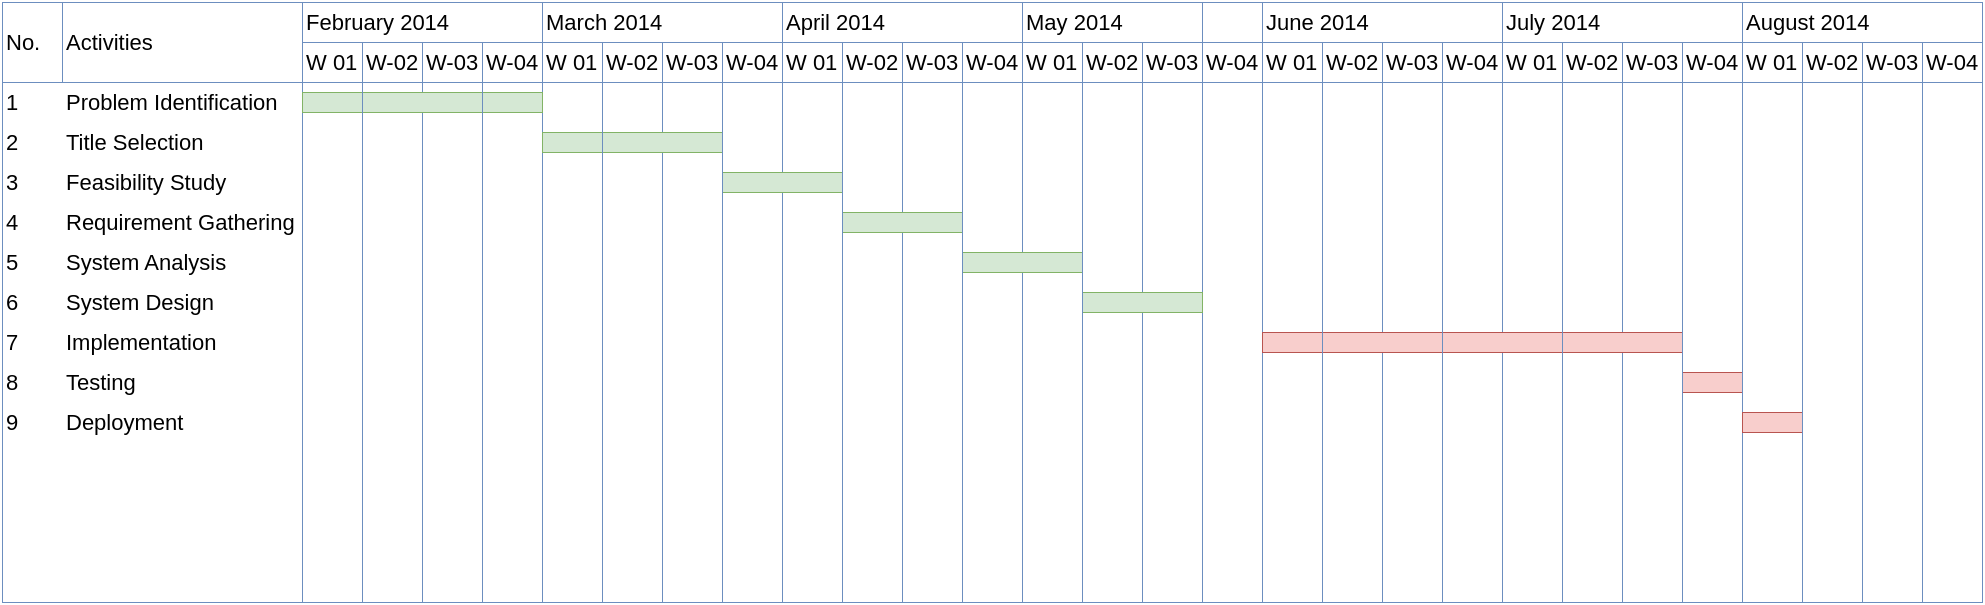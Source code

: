 <mxfile version="18.0.6" type="github">
  <diagram id="Frb9RbtUqZkSpZEshx93" name="Page-1">
    <mxGraphModel dx="601" dy="418" grid="0" gridSize="10" guides="1" tooltips="1" connect="1" arrows="1" fold="1" page="1" pageScale="1" pageWidth="850" pageHeight="1100" math="0" shadow="0">
      <root>
        <mxCell id="0" />
        <mxCell id="1" parent="0" />
        <mxCell id="-0FFrNoBDv5wXFAlJgWf-128" value="" style="group;fillColor=none;" vertex="1" connectable="0" parent="1">
          <mxGeometry x="10" y="100" width="990" height="300" as="geometry" />
        </mxCell>
        <mxCell id="-0FFrNoBDv5wXFAlJgWf-1" value="" style="strokeWidth=0.5;shadow=0;dashed=0;align=left;html=1;shape=mxgraph.mockup.graphics.rrect;rSize=0;strokeColor=#6c8ebf;rounded=0;fontSize=11;fillColor=none;fontStyle=0" vertex="1" parent="-0FFrNoBDv5wXFAlJgWf-128">
          <mxGeometry width="600" height="300" as="geometry" />
        </mxCell>
        <mxCell id="-0FFrNoBDv5wXFAlJgWf-2" value="No." style="strokeColor=#6c8ebf;fillColor=none;strokeWidth=0.5;shadow=0;dashed=0;align=left;html=1;shape=mxgraph.mockup.graphics.rrect;rSize=0;rounded=0;fontSize=11;fontStyle=0" vertex="1" parent="-0FFrNoBDv5wXFAlJgWf-1">
          <mxGeometry width="30" height="40" as="geometry" />
        </mxCell>
        <mxCell id="-0FFrNoBDv5wXFAlJgWf-3" value="Activities " style="strokeColor=#6c8ebf;fillColor=none;strokeWidth=0.5;shadow=0;dashed=0;align=left;html=1;shape=mxgraph.mockup.graphics.rrect;rSize=0;rounded=0;fontSize=11;fontStyle=0" vertex="1" parent="-0FFrNoBDv5wXFAlJgWf-1">
          <mxGeometry x="30" width="120" height="40" as="geometry" />
        </mxCell>
        <mxCell id="-0FFrNoBDv5wXFAlJgWf-6" value="February 2014" style="strokeColor=#6c8ebf;fillColor=none;strokeWidth=0.5;shadow=0;dashed=0;align=left;html=1;shape=mxgraph.mockup.graphics.rrect;rSize=0;rounded=0;fontSize=11;fontStyle=0" vertex="1" parent="-0FFrNoBDv5wXFAlJgWf-1">
          <mxGeometry x="150" width="120" height="20" as="geometry" />
        </mxCell>
        <mxCell id="-0FFrNoBDv5wXFAlJgWf-7" value="April 2014" style="strokeColor=#6c8ebf;fillColor=none;strokeWidth=0.5;shadow=0;dashed=0;align=left;html=1;shape=mxgraph.mockup.graphics.rrect;rSize=0;rounded=0;fontSize=11;fontStyle=0" vertex="1" parent="-0FFrNoBDv5wXFAlJgWf-1">
          <mxGeometry x="390" width="120" height="20" as="geometry" />
        </mxCell>
        <mxCell id="-0FFrNoBDv5wXFAlJgWf-20" value="" style="strokeColor=#6c8ebf;fillColor=none;strokeWidth=0.5;shadow=0;dashed=0;align=left;html=1;shape=mxgraph.mockup.graphics.rrect;rSize=0;rounded=0;fontSize=11;fontStyle=0" vertex="1" parent="-0FFrNoBDv5wXFAlJgWf-1">
          <mxGeometry y="40" width="150" height="260" as="geometry" />
        </mxCell>
        <mxCell id="-0FFrNoBDv5wXFAlJgWf-21" value="" style="strokeColor=#6c8ebf;fillColor=none;strokeWidth=0.5;shadow=0;dashed=0;align=left;html=1;shape=mxgraph.mockup.graphics.rrect;rSize=0;rounded=0;fontSize=11;fontStyle=0" vertex="1" parent="-0FFrNoBDv5wXFAlJgWf-1">
          <mxGeometry x="150" y="40" width="60" height="260" as="geometry" />
        </mxCell>
        <mxCell id="-0FFrNoBDv5wXFAlJgWf-22" value="" style="strokeColor=#6c8ebf;fillColor=none;strokeWidth=0.5;shadow=0;dashed=0;align=left;html=1;shape=mxgraph.mockup.graphics.rrect;rSize=0;rounded=0;fontSize=11;fontStyle=0" vertex="1" parent="-0FFrNoBDv5wXFAlJgWf-1">
          <mxGeometry x="210" y="40" width="60" height="260" as="geometry" />
        </mxCell>
        <mxCell id="-0FFrNoBDv5wXFAlJgWf-23" value="" style="strokeColor=#6c8ebf;fillColor=none;strokeWidth=0.5;shadow=0;dashed=0;align=left;html=1;shape=mxgraph.mockup.graphics.rrect;rSize=0;rounded=0;fontSize=11;fontStyle=0" vertex="1" parent="-0FFrNoBDv5wXFAlJgWf-1">
          <mxGeometry x="270" y="40" width="60" height="260" as="geometry" />
        </mxCell>
        <mxCell id="-0FFrNoBDv5wXFAlJgWf-24" value="" style="strokeColor=#6c8ebf;fillColor=none;strokeWidth=0.5;shadow=0;dashed=0;align=left;html=1;shape=mxgraph.mockup.graphics.rrect;rSize=0;rounded=0;fontSize=11;fontStyle=0" vertex="1" parent="-0FFrNoBDv5wXFAlJgWf-1">
          <mxGeometry x="330" y="40" width="60" height="260" as="geometry" />
        </mxCell>
        <mxCell id="-0FFrNoBDv5wXFAlJgWf-25" value="" style="strokeColor=#6c8ebf;fillColor=none;strokeWidth=0.5;shadow=0;dashed=0;align=left;html=1;shape=mxgraph.mockup.graphics.rrect;rSize=0;rounded=0;fontSize=11;fontStyle=0" vertex="1" parent="-0FFrNoBDv5wXFAlJgWf-1">
          <mxGeometry x="390" y="40" width="60" height="260" as="geometry" />
        </mxCell>
        <mxCell id="-0FFrNoBDv5wXFAlJgWf-26" value="" style="strokeColor=#6c8ebf;fillColor=none;strokeWidth=0.5;shadow=0;dashed=0;align=left;html=1;shape=mxgraph.mockup.graphics.rrect;rSize=0;rounded=0;fontSize=11;fontStyle=0" vertex="1" parent="-0FFrNoBDv5wXFAlJgWf-1">
          <mxGeometry x="450" y="40" width="60" height="260" as="geometry" />
        </mxCell>
        <mxCell id="-0FFrNoBDv5wXFAlJgWf-27" value="1" style="strokeWidth=0.5;shadow=0;dashed=0;align=left;html=1;shape=mxgraph.mockup.graphics.anchor;rounded=0;fontSize=11;fillColor=none;strokeColor=#6c8ebf;fontStyle=0" vertex="1" parent="-0FFrNoBDv5wXFAlJgWf-1">
          <mxGeometry y="40" width="20" height="20" as="geometry" />
        </mxCell>
        <mxCell id="-0FFrNoBDv5wXFAlJgWf-28" value="Problem Identification" style="strokeWidth=0.5;shadow=0;dashed=0;align=left;html=1;shape=mxgraph.mockup.graphics.anchor;rounded=0;fontSize=11;fillColor=none;strokeColor=#6c8ebf;fontStyle=0;labelBackgroundColor=none;" vertex="1" parent="-0FFrNoBDv5wXFAlJgWf-1">
          <mxGeometry x="30" y="40" width="120" height="20" as="geometry" />
        </mxCell>
        <mxCell id="-0FFrNoBDv5wXFAlJgWf-31" value="2" style="strokeWidth=0.5;shadow=0;dashed=0;align=left;html=1;shape=mxgraph.mockup.graphics.anchor;rounded=0;fontSize=11;fillColor=none;strokeColor=#6c8ebf;fontStyle=0" vertex="1" parent="-0FFrNoBDv5wXFAlJgWf-1">
          <mxGeometry y="60" width="20" height="20" as="geometry" />
        </mxCell>
        <mxCell id="-0FFrNoBDv5wXFAlJgWf-35" value="3" style="strokeWidth=0.5;shadow=0;dashed=0;align=left;html=1;shape=mxgraph.mockup.graphics.anchor;rounded=0;fontSize=11;fillColor=none;strokeColor=#6c8ebf;fontStyle=0" vertex="1" parent="-0FFrNoBDv5wXFAlJgWf-1">
          <mxGeometry y="80" width="20" height="20" as="geometry" />
        </mxCell>
        <mxCell id="-0FFrNoBDv5wXFAlJgWf-39" value="4" style="strokeWidth=0.5;shadow=0;dashed=0;align=left;html=1;shape=mxgraph.mockup.graphics.anchor;rounded=0;fontSize=11;fillColor=none;strokeColor=#6c8ebf;fontStyle=0" vertex="1" parent="-0FFrNoBDv5wXFAlJgWf-1">
          <mxGeometry y="100" width="20" height="20" as="geometry" />
        </mxCell>
        <mxCell id="-0FFrNoBDv5wXFAlJgWf-43" value="" style="strokeWidth=0.5;shadow=0;dashed=0;align=left;html=1;shape=mxgraph.mockup.graphics.rrect;rSize=0;strokeColor=#82b366;fillColor=#d5e8d4;rounded=0;fontSize=11;fontStyle=0" vertex="1" parent="-0FFrNoBDv5wXFAlJgWf-1">
          <mxGeometry x="150" y="45" width="120" height="10" as="geometry" />
        </mxCell>
        <mxCell id="-0FFrNoBDv5wXFAlJgWf-44" value="" style="strokeWidth=0.5;shadow=0;dashed=0;align=left;html=1;shape=mxgraph.mockup.graphics.rrect;rSize=0;strokeColor=#82b366;fillColor=#d5e8d4;rounded=0;fontSize=11;fontStyle=0" vertex="1" parent="-0FFrNoBDv5wXFAlJgWf-1">
          <mxGeometry x="270" y="65" width="90" height="10" as="geometry" />
        </mxCell>
        <mxCell id="-0FFrNoBDv5wXFAlJgWf-45" value="" style="strokeWidth=0.5;shadow=0;dashed=0;align=left;html=1;shape=mxgraph.mockup.graphics.rrect;rSize=0;strokeColor=#82b366;fillColor=#d5e8d4;rounded=0;fontSize=11;fontStyle=0" vertex="1" parent="-0FFrNoBDv5wXFAlJgWf-1">
          <mxGeometry x="360" y="85" width="60" height="10" as="geometry" />
        </mxCell>
        <mxCell id="-0FFrNoBDv5wXFAlJgWf-46" value="" style="strokeWidth=0.5;shadow=0;dashed=0;align=left;html=1;shape=mxgraph.mockup.graphics.rrect;rSize=0;strokeColor=#82b366;fillColor=#d5e8d4;rounded=0;fontSize=11;fontStyle=0" vertex="1" parent="-0FFrNoBDv5wXFAlJgWf-1">
          <mxGeometry x="420" y="105" width="60" height="10" as="geometry" />
        </mxCell>
        <mxCell id="-0FFrNoBDv5wXFAlJgWf-81" value="March 2014" style="strokeColor=#6c8ebf;fillColor=none;strokeWidth=0.5;shadow=0;dashed=0;align=left;html=1;shape=mxgraph.mockup.graphics.rrect;rSize=0;rounded=0;fontSize=11;fontStyle=0" vertex="1" parent="-0FFrNoBDv5wXFAlJgWf-1">
          <mxGeometry x="270" width="120" height="20" as="geometry" />
        </mxCell>
        <mxCell id="-0FFrNoBDv5wXFAlJgWf-85" value="" style="group;fillColor=none;strokeWidth=0.5;strokeColor=#6c8ebf;" vertex="1" connectable="0" parent="-0FFrNoBDv5wXFAlJgWf-1">
          <mxGeometry x="150" y="20" width="120" height="20" as="geometry" />
        </mxCell>
        <mxCell id="-0FFrNoBDv5wXFAlJgWf-8" value="W 01" style="strokeColor=#6c8ebf;fillColor=none;strokeWidth=0.5;shadow=0;dashed=0;align=left;html=1;shape=mxgraph.mockup.graphics.rrect;rSize=0;;rounded=0;fontSize=11;fontStyle=0" vertex="1" parent="-0FFrNoBDv5wXFAlJgWf-85">
          <mxGeometry width="30" height="20" as="geometry" />
        </mxCell>
        <mxCell id="-0FFrNoBDv5wXFAlJgWf-9" value="W-02" style="strokeColor=#6c8ebf;fillColor=none;strokeWidth=0.5;shadow=0;dashed=0;align=left;html=1;shape=mxgraph.mockup.graphics.rrect;rSize=0;rounded=0;fontSize=11;fontStyle=0" vertex="1" parent="-0FFrNoBDv5wXFAlJgWf-85">
          <mxGeometry x="30" width="30" height="20" as="geometry" />
        </mxCell>
        <mxCell id="-0FFrNoBDv5wXFAlJgWf-10" value="W-03" style="strokeColor=#6c8ebf;fillColor=none;strokeWidth=0.5;shadow=0;dashed=0;align=left;html=1;shape=mxgraph.mockup.graphics.rrect;rSize=0;rounded=0;fontSize=11;fontStyle=0" vertex="1" parent="-0FFrNoBDv5wXFAlJgWf-85">
          <mxGeometry x="60" width="30" height="20" as="geometry" />
        </mxCell>
        <mxCell id="-0FFrNoBDv5wXFAlJgWf-11" value="W-04" style="strokeColor=#6c8ebf;fillColor=none;strokeWidth=0.5;shadow=0;dashed=0;align=left;html=1;shape=mxgraph.mockup.graphics.rrect;rSize=0;rounded=0;fontSize=11;fontStyle=0" vertex="1" parent="-0FFrNoBDv5wXFAlJgWf-85">
          <mxGeometry x="90" width="30" height="20" as="geometry" />
        </mxCell>
        <mxCell id="-0FFrNoBDv5wXFAlJgWf-86" value="" style="group;fillColor=none;strokeWidth=0.5;strokeColor=#6c8ebf;" vertex="1" connectable="0" parent="-0FFrNoBDv5wXFAlJgWf-1">
          <mxGeometry x="270" y="20" width="120" height="20" as="geometry" />
        </mxCell>
        <mxCell id="-0FFrNoBDv5wXFAlJgWf-87" value="W 01" style="strokeColor=#6c8ebf;fillColor=none;strokeWidth=0.5;shadow=0;dashed=0;align=left;html=1;shape=mxgraph.mockup.graphics.rrect;rSize=0;;rounded=0;fontSize=11;fontStyle=0" vertex="1" parent="-0FFrNoBDv5wXFAlJgWf-86">
          <mxGeometry width="30" height="20" as="geometry" />
        </mxCell>
        <mxCell id="-0FFrNoBDv5wXFAlJgWf-88" value="W-02" style="strokeColor=#6c8ebf;fillColor=none;strokeWidth=0.5;shadow=0;dashed=0;align=left;html=1;shape=mxgraph.mockup.graphics.rrect;rSize=0;rounded=0;fontSize=11;fontStyle=0" vertex="1" parent="-0FFrNoBDv5wXFAlJgWf-86">
          <mxGeometry x="30" width="30" height="20" as="geometry" />
        </mxCell>
        <mxCell id="-0FFrNoBDv5wXFAlJgWf-89" value="W-03" style="strokeColor=#6c8ebf;fillColor=none;strokeWidth=0.5;shadow=0;dashed=0;align=left;html=1;shape=mxgraph.mockup.graphics.rrect;rSize=0;rounded=0;fontSize=11;fontStyle=0" vertex="1" parent="-0FFrNoBDv5wXFAlJgWf-86">
          <mxGeometry x="60" width="30" height="20" as="geometry" />
        </mxCell>
        <mxCell id="-0FFrNoBDv5wXFAlJgWf-90" value="W-04" style="strokeColor=#6c8ebf;fillColor=none;strokeWidth=0.5;shadow=0;dashed=0;align=left;html=1;shape=mxgraph.mockup.graphics.rrect;rSize=0;rounded=0;fontSize=11;fontStyle=0" vertex="1" parent="-0FFrNoBDv5wXFAlJgWf-86">
          <mxGeometry x="90" width="30" height="20" as="geometry" />
        </mxCell>
        <mxCell id="-0FFrNoBDv5wXFAlJgWf-91" value="" style="group;fillColor=none;strokeWidth=0.5;strokeColor=#6c8ebf;" vertex="1" connectable="0" parent="-0FFrNoBDv5wXFAlJgWf-1">
          <mxGeometry x="390" y="20" width="120" height="20" as="geometry" />
        </mxCell>
        <mxCell id="-0FFrNoBDv5wXFAlJgWf-92" value="W 01" style="strokeColor=#6c8ebf;fillColor=none;strokeWidth=0.5;shadow=0;dashed=0;align=left;html=1;shape=mxgraph.mockup.graphics.rrect;rSize=0;;rounded=0;fontSize=11;fontStyle=0" vertex="1" parent="-0FFrNoBDv5wXFAlJgWf-91">
          <mxGeometry width="30" height="20" as="geometry" />
        </mxCell>
        <mxCell id="-0FFrNoBDv5wXFAlJgWf-93" value="W-02" style="strokeColor=#6c8ebf;fillColor=none;strokeWidth=0.5;shadow=0;dashed=0;align=left;html=1;shape=mxgraph.mockup.graphics.rrect;rSize=0;rounded=0;fontSize=11;fontStyle=0" vertex="1" parent="-0FFrNoBDv5wXFAlJgWf-91">
          <mxGeometry x="30" width="30" height="20" as="geometry" />
        </mxCell>
        <mxCell id="-0FFrNoBDv5wXFAlJgWf-94" value="W-03" style="strokeColor=#6c8ebf;fillColor=none;strokeWidth=0.5;shadow=0;dashed=0;align=left;html=1;shape=mxgraph.mockup.graphics.rrect;rSize=0;rounded=0;fontSize=11;fontStyle=0" vertex="1" parent="-0FFrNoBDv5wXFAlJgWf-91">
          <mxGeometry x="60" width="30" height="20" as="geometry" />
        </mxCell>
        <mxCell id="-0FFrNoBDv5wXFAlJgWf-95" value="W-04" style="strokeColor=#6c8ebf;fillColor=none;strokeWidth=0.5;shadow=0;dashed=0;align=left;html=1;shape=mxgraph.mockup.graphics.rrect;rSize=0;rounded=0;fontSize=11;fontStyle=0" vertex="1" parent="-0FFrNoBDv5wXFAlJgWf-91">
          <mxGeometry x="90" width="30" height="20" as="geometry" />
        </mxCell>
        <mxCell id="-0FFrNoBDv5wXFAlJgWf-32" value="Title Selection" style="strokeWidth=0.5;shadow=0;dashed=0;align=left;html=1;shape=mxgraph.mockup.graphics.anchor;rounded=0;fontSize=11;fillColor=none;strokeColor=#6c8ebf;fontStyle=0" vertex="1" parent="-0FFrNoBDv5wXFAlJgWf-1">
          <mxGeometry x="30" y="60" width="120" height="20" as="geometry" />
        </mxCell>
        <mxCell id="-0FFrNoBDv5wXFAlJgWf-36" value="Feasibility Study" style="strokeWidth=0.5;shadow=0;dashed=0;align=left;html=1;shape=mxgraph.mockup.graphics.anchor;rounded=0;fontSize=11;fillColor=none;strokeColor=#6c8ebf;fontStyle=0" vertex="1" parent="-0FFrNoBDv5wXFAlJgWf-1">
          <mxGeometry x="30" y="80" width="120" height="20" as="geometry" />
        </mxCell>
        <mxCell id="-0FFrNoBDv5wXFAlJgWf-40" value="Requirement Gathering" style="strokeWidth=0.5;shadow=0;dashed=0;align=left;html=1;shape=mxgraph.mockup.graphics.anchor;rounded=0;fontSize=11;fillColor=none;strokeColor=#6c8ebf;fontStyle=0" vertex="1" parent="-0FFrNoBDv5wXFAlJgWf-1">
          <mxGeometry x="30" y="100" width="120" height="20" as="geometry" />
        </mxCell>
        <mxCell id="-0FFrNoBDv5wXFAlJgWf-51" value="5" style="strokeWidth=0.5;shadow=0;dashed=0;align=left;html=1;shape=mxgraph.mockup.graphics.anchor;rounded=0;fontSize=11;fillColor=none;strokeColor=#6c8ebf;fontStyle=0" vertex="1" parent="-0FFrNoBDv5wXFAlJgWf-128">
          <mxGeometry y="120" width="20" height="20" as="geometry" />
        </mxCell>
        <mxCell id="-0FFrNoBDv5wXFAlJgWf-52" value="6" style="strokeWidth=0.5;shadow=0;dashed=0;align=left;html=1;shape=mxgraph.mockup.graphics.anchor;rounded=0;fontSize=11;fillColor=none;strokeColor=#6c8ebf;fontStyle=0" vertex="1" parent="-0FFrNoBDv5wXFAlJgWf-128">
          <mxGeometry y="140" width="20" height="20" as="geometry" />
        </mxCell>
        <mxCell id="-0FFrNoBDv5wXFAlJgWf-53" value="7" style="strokeWidth=0.5;shadow=0;dashed=0;align=left;html=1;shape=mxgraph.mockup.graphics.anchor;rounded=0;fontSize=11;fillColor=none;strokeColor=#6c8ebf;fontStyle=0" vertex="1" parent="-0FFrNoBDv5wXFAlJgWf-128">
          <mxGeometry y="160" width="20" height="20" as="geometry" />
        </mxCell>
        <mxCell id="-0FFrNoBDv5wXFAlJgWf-54" value="8" style="strokeWidth=0.5;shadow=0;dashed=0;align=left;html=1;shape=mxgraph.mockup.graphics.anchor;rounded=0;fontSize=11;fillColor=none;strokeColor=#6c8ebf;fontStyle=0" vertex="1" parent="-0FFrNoBDv5wXFAlJgWf-128">
          <mxGeometry y="180" width="20" height="20" as="geometry" />
        </mxCell>
        <mxCell id="-0FFrNoBDv5wXFAlJgWf-56" value="9" style="strokeWidth=0.5;shadow=0;dashed=0;align=left;html=1;shape=mxgraph.mockup.graphics.anchor;rounded=0;fontSize=11;fillColor=none;strokeColor=#6c8ebf;fontStyle=0" vertex="1" parent="-0FFrNoBDv5wXFAlJgWf-128">
          <mxGeometry y="200" width="20" height="20" as="geometry" />
        </mxCell>
        <mxCell id="-0FFrNoBDv5wXFAlJgWf-57" value="May 2014" style="strokeColor=#6c8ebf;fillColor=none;strokeWidth=0.5;shadow=0;dashed=0;align=left;html=1;shape=mxgraph.mockup.graphics.rrect;rSize=0;rounded=0;fontSize=11;fontStyle=0" vertex="1" parent="-0FFrNoBDv5wXFAlJgWf-128">
          <mxGeometry x="510" width="120" height="20" as="geometry" />
        </mxCell>
        <mxCell id="-0FFrNoBDv5wXFAlJgWf-58" value="July 2014" style="strokeColor=#6c8ebf;fillColor=none;strokeWidth=0.5;shadow=0;dashed=0;align=left;html=1;shape=mxgraph.mockup.graphics.rrect;rSize=0;rounded=0;fontSize=11;fontStyle=0" vertex="1" parent="-0FFrNoBDv5wXFAlJgWf-128">
          <mxGeometry x="750" width="120" height="20" as="geometry" />
        </mxCell>
        <mxCell id="-0FFrNoBDv5wXFAlJgWf-71" value="" style="strokeColor=#6c8ebf;fillColor=none;strokeWidth=0.5;shadow=0;dashed=0;align=left;html=1;shape=mxgraph.mockup.graphics.rrect;rSize=0;rounded=0;fontSize=11;fontStyle=0" vertex="1" parent="-0FFrNoBDv5wXFAlJgWf-128">
          <mxGeometry x="510" y="40" width="60" height="260" as="geometry" />
        </mxCell>
        <mxCell id="-0FFrNoBDv5wXFAlJgWf-72" value="" style="strokeColor=#6c8ebf;fillColor=none;strokeWidth=0.5;shadow=0;dashed=0;align=left;html=1;shape=mxgraph.mockup.graphics.rrect;rSize=0;rounded=0;fontSize=11;fontStyle=0" vertex="1" parent="-0FFrNoBDv5wXFAlJgWf-128">
          <mxGeometry x="570" y="40" width="60" height="260" as="geometry" />
        </mxCell>
        <mxCell id="-0FFrNoBDv5wXFAlJgWf-73" value="" style="strokeColor=#6c8ebf;fillColor=none;strokeWidth=0.5;shadow=0;dashed=0;align=left;html=1;shape=mxgraph.mockup.graphics.rrect;rSize=0;rounded=0;fontSize=11;fontStyle=0" vertex="1" parent="-0FFrNoBDv5wXFAlJgWf-128">
          <mxGeometry x="630" y="40" width="60" height="260" as="geometry" />
        </mxCell>
        <mxCell id="-0FFrNoBDv5wXFAlJgWf-74" value="" style="strokeColor=#6c8ebf;fillColor=none;strokeWidth=0.5;shadow=0;dashed=0;align=left;html=1;shape=mxgraph.mockup.graphics.rrect;rSize=0;rounded=0;fontSize=11;fontStyle=0" vertex="1" parent="-0FFrNoBDv5wXFAlJgWf-128">
          <mxGeometry x="690" y="40" width="60" height="260" as="geometry" />
        </mxCell>
        <mxCell id="-0FFrNoBDv5wXFAlJgWf-75" value="" style="strokeColor=#6c8ebf;fillColor=none;strokeWidth=0.5;shadow=0;dashed=0;align=left;html=1;shape=mxgraph.mockup.graphics.rrect;rSize=0;rounded=0;fontSize=11;fontStyle=0" vertex="1" parent="-0FFrNoBDv5wXFAlJgWf-128">
          <mxGeometry x="750" y="40" width="60" height="260" as="geometry" />
        </mxCell>
        <mxCell id="-0FFrNoBDv5wXFAlJgWf-76" value="" style="strokeColor=#6c8ebf;fillColor=none;strokeWidth=0.5;shadow=0;dashed=0;align=left;html=1;shape=mxgraph.mockup.graphics.rrect;rSize=0;rounded=0;fontSize=11;fontStyle=0" vertex="1" parent="-0FFrNoBDv5wXFAlJgWf-128">
          <mxGeometry x="810" y="40" width="60" height="260" as="geometry" />
        </mxCell>
        <mxCell id="-0FFrNoBDv5wXFAlJgWf-77" value="" style="strokeWidth=0.5;shadow=0;dashed=0;align=left;html=1;shape=mxgraph.mockup.graphics.rrect;rSize=0;strokeColor=#82b366;fillColor=#d5e8d4;rounded=0;fontSize=11;fontStyle=0" vertex="1" parent="-0FFrNoBDv5wXFAlJgWf-128">
          <mxGeometry x="480" y="125" width="60" height="10" as="geometry" />
        </mxCell>
        <mxCell id="-0FFrNoBDv5wXFAlJgWf-78" value="" style="strokeWidth=0.5;shadow=0;dashed=0;align=left;html=1;shape=mxgraph.mockup.graphics.rrect;rSize=0;strokeColor=#82b366;fillColor=#d5e8d4;rounded=0;fontSize=11;fontStyle=0" vertex="1" parent="-0FFrNoBDv5wXFAlJgWf-128">
          <mxGeometry x="540" y="145" width="60" height="10" as="geometry" />
        </mxCell>
        <mxCell id="-0FFrNoBDv5wXFAlJgWf-79" value="" style="strokeWidth=0.5;shadow=0;dashed=0;align=left;html=1;shape=mxgraph.mockup.graphics.rrect;rSize=0;strokeColor=#b85450;fillColor=#f8cecc;rounded=0;fontSize=11;fontStyle=0" vertex="1" parent="-0FFrNoBDv5wXFAlJgWf-128">
          <mxGeometry x="630" y="165" width="210" height="10" as="geometry" />
        </mxCell>
        <mxCell id="-0FFrNoBDv5wXFAlJgWf-80" value="" style="strokeWidth=0.5;shadow=0;dashed=0;align=left;html=1;shape=mxgraph.mockup.graphics.rrect;rSize=0;strokeColor=#b85450;fillColor=#f8cecc;rounded=0;fontSize=11;fontStyle=0" vertex="1" parent="-0FFrNoBDv5wXFAlJgWf-128">
          <mxGeometry x="840" y="185" width="30" height="10" as="geometry" />
        </mxCell>
        <mxCell id="-0FFrNoBDv5wXFAlJgWf-47" value="System Analysis" style="strokeWidth=0.5;shadow=0;dashed=0;align=left;html=1;shape=mxgraph.mockup.graphics.anchor;rounded=0;fontSize=11;fillColor=none;strokeColor=#6c8ebf;fontStyle=0" vertex="1" parent="-0FFrNoBDv5wXFAlJgWf-128">
          <mxGeometry x="30" y="120" width="120" height="20" as="geometry" />
        </mxCell>
        <mxCell id="-0FFrNoBDv5wXFAlJgWf-48" value="System Design" style="strokeWidth=0.5;shadow=0;dashed=0;align=left;html=1;shape=mxgraph.mockup.graphics.anchor;rounded=0;fontSize=11;fillColor=none;strokeColor=#6c8ebf;fontStyle=0" vertex="1" parent="-0FFrNoBDv5wXFAlJgWf-128">
          <mxGeometry x="30" y="140" width="120" height="20" as="geometry" />
        </mxCell>
        <mxCell id="-0FFrNoBDv5wXFAlJgWf-49" value="Implementation" style="strokeWidth=0.5;shadow=0;dashed=0;align=left;html=1;shape=mxgraph.mockup.graphics.anchor;rounded=0;fontSize=11;fillColor=none;strokeColor=#6c8ebf;fontStyle=0" vertex="1" parent="-0FFrNoBDv5wXFAlJgWf-128">
          <mxGeometry x="30" y="160" width="120" height="20" as="geometry" />
        </mxCell>
        <mxCell id="-0FFrNoBDv5wXFAlJgWf-50" value="Testing" style="strokeWidth=0.5;shadow=0;dashed=0;align=left;html=1;shape=mxgraph.mockup.graphics.anchor;rounded=0;fontSize=11;fillColor=none;strokeColor=#6c8ebf;fontStyle=0" vertex="1" parent="-0FFrNoBDv5wXFAlJgWf-128">
          <mxGeometry x="30" y="180" width="120" height="20" as="geometry" />
        </mxCell>
        <mxCell id="-0FFrNoBDv5wXFAlJgWf-55" value="Deployment" style="strokeWidth=0.5;shadow=0;dashed=0;align=left;html=1;shape=mxgraph.mockup.graphics.anchor;rounded=0;fontSize=11;fillColor=none;strokeColor=#6c8ebf;fontStyle=0" vertex="1" parent="-0FFrNoBDv5wXFAlJgWf-128">
          <mxGeometry x="30" y="200" width="120" height="20" as="geometry" />
        </mxCell>
        <mxCell id="-0FFrNoBDv5wXFAlJgWf-96" value="" style="group;fillColor=none;strokeWidth=0.5;strokeColor=#6c8ebf;" vertex="1" connectable="0" parent="-0FFrNoBDv5wXFAlJgWf-128">
          <mxGeometry x="510" y="20" width="120" height="20" as="geometry" />
        </mxCell>
        <mxCell id="-0FFrNoBDv5wXFAlJgWf-97" value="W 01" style="strokeColor=#6c8ebf;fillColor=none;strokeWidth=0.5;shadow=0;dashed=0;align=left;html=1;shape=mxgraph.mockup.graphics.rrect;rSize=0;;rounded=0;fontSize=11;fontStyle=0" vertex="1" parent="-0FFrNoBDv5wXFAlJgWf-96">
          <mxGeometry width="30" height="20" as="geometry" />
        </mxCell>
        <mxCell id="-0FFrNoBDv5wXFAlJgWf-98" value="W-02" style="strokeColor=#6c8ebf;fillColor=none;strokeWidth=0.5;shadow=0;dashed=0;align=left;html=1;shape=mxgraph.mockup.graphics.rrect;rSize=0;rounded=0;fontSize=11;fontStyle=0" vertex="1" parent="-0FFrNoBDv5wXFAlJgWf-96">
          <mxGeometry x="30" width="30" height="20" as="geometry" />
        </mxCell>
        <mxCell id="-0FFrNoBDv5wXFAlJgWf-99" value="W-03" style="strokeColor=#6c8ebf;fillColor=none;strokeWidth=0.5;shadow=0;dashed=0;align=left;html=1;shape=mxgraph.mockup.graphics.rrect;rSize=0;rounded=0;fontSize=11;fontStyle=0" vertex="1" parent="-0FFrNoBDv5wXFAlJgWf-96">
          <mxGeometry x="60" width="30" height="20" as="geometry" />
        </mxCell>
        <mxCell id="-0FFrNoBDv5wXFAlJgWf-100" value="W-04" style="strokeColor=#6c8ebf;fillColor=none;strokeWidth=0.5;shadow=0;dashed=0;align=left;html=1;shape=mxgraph.mockup.graphics.rrect;rSize=0;rounded=0;fontSize=11;fontStyle=0" vertex="1" parent="-0FFrNoBDv5wXFAlJgWf-96">
          <mxGeometry x="90" width="30" height="20" as="geometry" />
        </mxCell>
        <mxCell id="-0FFrNoBDv5wXFAlJgWf-101" value="June 2014" style="strokeColor=#6c8ebf;fillColor=none;strokeWidth=0.5;shadow=0;dashed=0;align=left;html=1;shape=mxgraph.mockup.graphics.rrect;rSize=0;rounded=0;fontSize=11;fontStyle=0" vertex="1" parent="-0FFrNoBDv5wXFAlJgWf-128">
          <mxGeometry x="630" width="120" height="20" as="geometry" />
        </mxCell>
        <mxCell id="-0FFrNoBDv5wXFAlJgWf-102" value="August 2014" style="strokeColor=#6c8ebf;fillColor=none;strokeWidth=0.5;shadow=0;dashed=0;align=left;html=1;shape=mxgraph.mockup.graphics.rrect;rSize=0;rounded=0;fontSize=11;fontStyle=0" vertex="1" parent="-0FFrNoBDv5wXFAlJgWf-128">
          <mxGeometry x="870" width="120" height="20" as="geometry" />
        </mxCell>
        <mxCell id="-0FFrNoBDv5wXFAlJgWf-107" value="" style="strokeColor=#6c8ebf;fillColor=none;strokeWidth=0.5;shadow=0;dashed=0;align=left;html=1;shape=mxgraph.mockup.graphics.rrect;rSize=0;rounded=0;fontSize=11;fontStyle=0" vertex="1" parent="-0FFrNoBDv5wXFAlJgWf-128">
          <mxGeometry x="870" y="40" width="60" height="260" as="geometry" />
        </mxCell>
        <mxCell id="-0FFrNoBDv5wXFAlJgWf-108" value="" style="strokeColor=#6c8ebf;fillColor=none;strokeWidth=0.5;shadow=0;dashed=0;align=left;html=1;shape=mxgraph.mockup.graphics.rrect;rSize=0;rounded=0;fontSize=11;fontStyle=0" vertex="1" parent="-0FFrNoBDv5wXFAlJgWf-128">
          <mxGeometry x="930" y="40" width="60" height="260" as="geometry" />
        </mxCell>
        <mxCell id="-0FFrNoBDv5wXFAlJgWf-109" value="" style="group;fillColor=none;strokeWidth=0.5;strokeColor=#6c8ebf;" vertex="1" connectable="0" parent="-0FFrNoBDv5wXFAlJgWf-128">
          <mxGeometry x="630" y="20" width="120" height="20" as="geometry" />
        </mxCell>
        <mxCell id="-0FFrNoBDv5wXFAlJgWf-110" value="W 01" style="strokeColor=#6c8ebf;fillColor=none;strokeWidth=0.5;shadow=0;dashed=0;align=left;html=1;shape=mxgraph.mockup.graphics.rrect;rSize=0;;rounded=0;fontSize=11;fontStyle=0" vertex="1" parent="-0FFrNoBDv5wXFAlJgWf-109">
          <mxGeometry width="30" height="20" as="geometry" />
        </mxCell>
        <mxCell id="-0FFrNoBDv5wXFAlJgWf-111" value="W-02" style="strokeColor=#6c8ebf;fillColor=none;strokeWidth=0.5;shadow=0;dashed=0;align=left;html=1;shape=mxgraph.mockup.graphics.rrect;rSize=0;rounded=0;fontSize=11;fontStyle=0" vertex="1" parent="-0FFrNoBDv5wXFAlJgWf-109">
          <mxGeometry x="30" width="30" height="20" as="geometry" />
        </mxCell>
        <mxCell id="-0FFrNoBDv5wXFAlJgWf-112" value="W-03" style="strokeColor=#6c8ebf;fillColor=none;strokeWidth=0.5;shadow=0;dashed=0;align=left;html=1;shape=mxgraph.mockup.graphics.rrect;rSize=0;rounded=0;fontSize=11;fontStyle=0" vertex="1" parent="-0FFrNoBDv5wXFAlJgWf-109">
          <mxGeometry x="60" width="30" height="20" as="geometry" />
        </mxCell>
        <mxCell id="-0FFrNoBDv5wXFAlJgWf-113" value="W-04" style="strokeColor=#6c8ebf;fillColor=none;strokeWidth=0.5;shadow=0;dashed=0;align=left;html=1;shape=mxgraph.mockup.graphics.rrect;rSize=0;rounded=0;fontSize=11;fontStyle=0" vertex="1" parent="-0FFrNoBDv5wXFAlJgWf-109">
          <mxGeometry x="90" width="30" height="20" as="geometry" />
        </mxCell>
        <mxCell id="-0FFrNoBDv5wXFAlJgWf-114" value="" style="group;fillColor=none;strokeWidth=0.5;strokeColor=#6c8ebf;" vertex="1" connectable="0" parent="-0FFrNoBDv5wXFAlJgWf-128">
          <mxGeometry x="750" y="20" width="120" height="20" as="geometry" />
        </mxCell>
        <mxCell id="-0FFrNoBDv5wXFAlJgWf-115" value="W 01" style="strokeColor=#6c8ebf;fillColor=none;strokeWidth=0.5;shadow=0;dashed=0;align=left;html=1;shape=mxgraph.mockup.graphics.rrect;rSize=0;;rounded=0;fontSize=11;fontStyle=0" vertex="1" parent="-0FFrNoBDv5wXFAlJgWf-114">
          <mxGeometry width="30" height="20" as="geometry" />
        </mxCell>
        <mxCell id="-0FFrNoBDv5wXFAlJgWf-116" value="W-02" style="strokeColor=#6c8ebf;fillColor=none;strokeWidth=0.5;shadow=0;dashed=0;align=left;html=1;shape=mxgraph.mockup.graphics.rrect;rSize=0;rounded=0;fontSize=11;fontStyle=0" vertex="1" parent="-0FFrNoBDv5wXFAlJgWf-114">
          <mxGeometry x="30" width="30" height="20" as="geometry" />
        </mxCell>
        <mxCell id="-0FFrNoBDv5wXFAlJgWf-117" value="W-03" style="strokeColor=#6c8ebf;fillColor=none;strokeWidth=0.5;shadow=0;dashed=0;align=left;html=1;shape=mxgraph.mockup.graphics.rrect;rSize=0;rounded=0;fontSize=11;fontStyle=0" vertex="1" parent="-0FFrNoBDv5wXFAlJgWf-114">
          <mxGeometry x="60" width="30" height="20" as="geometry" />
        </mxCell>
        <mxCell id="-0FFrNoBDv5wXFAlJgWf-118" value="W-04" style="strokeColor=#6c8ebf;fillColor=none;strokeWidth=0.5;shadow=0;dashed=0;align=left;html=1;shape=mxgraph.mockup.graphics.rrect;rSize=0;rounded=0;fontSize=11;fontStyle=0" vertex="1" parent="-0FFrNoBDv5wXFAlJgWf-114">
          <mxGeometry x="90" width="30" height="20" as="geometry" />
        </mxCell>
        <mxCell id="-0FFrNoBDv5wXFAlJgWf-119" value="" style="group;fillColor=none;strokeWidth=0.5;strokeColor=#6c8ebf;" vertex="1" connectable="0" parent="-0FFrNoBDv5wXFAlJgWf-128">
          <mxGeometry x="870" y="20" width="120" height="20" as="geometry" />
        </mxCell>
        <mxCell id="-0FFrNoBDv5wXFAlJgWf-120" value="W 01" style="strokeColor=#6c8ebf;fillColor=none;strokeWidth=0.5;shadow=0;dashed=0;align=left;html=1;shape=mxgraph.mockup.graphics.rrect;rSize=0;;rounded=0;fontSize=11;fontStyle=0" vertex="1" parent="-0FFrNoBDv5wXFAlJgWf-119">
          <mxGeometry width="30" height="20" as="geometry" />
        </mxCell>
        <mxCell id="-0FFrNoBDv5wXFAlJgWf-121" value="W-02" style="strokeColor=#6c8ebf;fillColor=none;strokeWidth=0.5;shadow=0;dashed=0;align=left;html=1;shape=mxgraph.mockup.graphics.rrect;rSize=0;rounded=0;fontSize=11;fontStyle=0" vertex="1" parent="-0FFrNoBDv5wXFAlJgWf-119">
          <mxGeometry x="30" width="30" height="20" as="geometry" />
        </mxCell>
        <mxCell id="-0FFrNoBDv5wXFAlJgWf-122" value="W-03" style="strokeColor=#6c8ebf;fillColor=none;strokeWidth=0.5;shadow=0;dashed=0;align=left;html=1;shape=mxgraph.mockup.graphics.rrect;rSize=0;rounded=0;fontSize=11;fontStyle=0" vertex="1" parent="-0FFrNoBDv5wXFAlJgWf-119">
          <mxGeometry x="60" width="30" height="20" as="geometry" />
        </mxCell>
        <mxCell id="-0FFrNoBDv5wXFAlJgWf-123" value="W-04" style="strokeColor=#6c8ebf;fillColor=none;strokeWidth=0.5;shadow=0;dashed=0;align=left;html=1;shape=mxgraph.mockup.graphics.rrect;rSize=0;rounded=0;fontSize=11;fontStyle=0" vertex="1" parent="-0FFrNoBDv5wXFAlJgWf-119">
          <mxGeometry x="90" width="30" height="20" as="geometry" />
        </mxCell>
        <mxCell id="-0FFrNoBDv5wXFAlJgWf-129" value="" style="strokeWidth=0.5;shadow=0;dashed=0;align=left;html=1;shape=mxgraph.mockup.graphics.rrect;rSize=0;strokeColor=#b85450;fillColor=#f8cecc;rounded=0;fontSize=11;fontStyle=0" vertex="1" parent="1">
          <mxGeometry x="880" y="305" width="30" height="10" as="geometry" />
        </mxCell>
        <mxCell id="-0FFrNoBDv5wXFAlJgWf-131" value="" style="strokeColor=#6c8ebf;fillColor=none;strokeWidth=0.5;shadow=0;dashed=0;align=left;html=1;shape=mxgraph.mockup.graphics.rrect;rSize=0;rounded=0;fontSize=11;fontStyle=0" vertex="1" parent="1">
          <mxGeometry x="190" y="140" width="60" height="260" as="geometry" />
        </mxCell>
        <mxCell id="-0FFrNoBDv5wXFAlJgWf-132" value="" style="strokeColor=#6c8ebf;fillColor=none;strokeWidth=0.5;shadow=0;dashed=0;align=left;html=1;shape=mxgraph.mockup.graphics.rrect;rSize=0;rounded=0;fontSize=11;fontStyle=0" vertex="1" parent="1">
          <mxGeometry x="310" y="140" width="60" height="260" as="geometry" />
        </mxCell>
        <mxCell id="-0FFrNoBDv5wXFAlJgWf-133" value="" style="strokeColor=#6c8ebf;fillColor=none;strokeWidth=0.5;shadow=0;dashed=0;align=left;html=1;shape=mxgraph.mockup.graphics.rrect;rSize=0;rounded=0;fontSize=11;fontStyle=0" vertex="1" parent="1">
          <mxGeometry x="370" y="140" width="60" height="260" as="geometry" />
        </mxCell>
        <mxCell id="-0FFrNoBDv5wXFAlJgWf-134" value="" style="strokeColor=#6c8ebf;fillColor=none;strokeWidth=0.5;shadow=0;dashed=0;align=left;html=1;shape=mxgraph.mockup.graphics.rrect;rSize=0;rounded=0;fontSize=11;fontStyle=0" vertex="1" parent="1">
          <mxGeometry x="490" y="140" width="60" height="260" as="geometry" />
        </mxCell>
        <mxCell id="-0FFrNoBDv5wXFAlJgWf-135" value="" style="strokeColor=#6c8ebf;fillColor=none;strokeWidth=0.5;shadow=0;dashed=0;align=left;html=1;shape=mxgraph.mockup.graphics.rrect;rSize=0;rounded=0;fontSize=11;fontStyle=0" vertex="1" parent="1">
          <mxGeometry x="670" y="140" width="60" height="260" as="geometry" />
        </mxCell>
        <mxCell id="-0FFrNoBDv5wXFAlJgWf-136" value="" style="strokeColor=#6c8ebf;fillColor=none;strokeWidth=0.5;shadow=0;dashed=0;align=left;html=1;shape=mxgraph.mockup.graphics.rrect;rSize=0;rounded=0;fontSize=11;fontStyle=0" vertex="1" parent="1">
          <mxGeometry x="790" y="140" width="60" height="260" as="geometry" />
        </mxCell>
        <mxCell id="-0FFrNoBDv5wXFAlJgWf-137" value="" style="strokeColor=#6c8ebf;fillColor=none;strokeWidth=0.5;shadow=0;dashed=0;align=left;html=1;shape=mxgraph.mockup.graphics.rrect;rSize=0;rounded=0;fontSize=11;fontStyle=0" vertex="1" parent="1">
          <mxGeometry x="910" y="140" width="60" height="260" as="geometry" />
        </mxCell>
      </root>
    </mxGraphModel>
  </diagram>
</mxfile>
